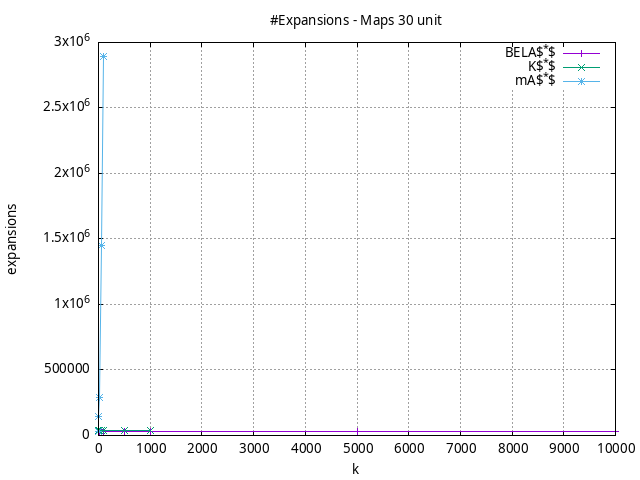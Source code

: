 #!/usr/bin/gnuplot
# -*- coding: utf-8 -*-
#
# results/maps/unit/30/random512-30.heuristic.unit.expansions.gnuplot
#
# Started on 04/02/2024 21:35:21
# Author: Carlos Linares López
set grid
set xlabel "k"
set ylabel "expansions"

set title "#Expansions - Maps 30 unit"

set terminal png enhanced font "Ariel,10"
set output 'random512-30.heuristic.unit.expansions.png'

plot "-" title "BELA$^*$"      with linesp, "-" title "K$^*$"      with linesp, "-" title "mA$^*$"      with linesp

	1 29038.96
	5 29039.69
	10 29039.92
	50 29041.57
	100 29042.04
	500 29043.77
	1000 29044.32
	5000 29047.34
	10000 29048.69
end
	1 27321.11
	5 34980.56
	10 34980.56
	50 34980.56
	100 34980.56
	500 34980.56
	1000 34980.56
end
	1 29038.96
	5 145708.04
	10 291192.51
	50 1447465.04
	100 2892114.46
end
